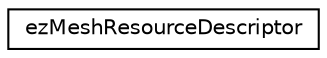 digraph "Graphical Class Hierarchy"
{
 // LATEX_PDF_SIZE
  edge [fontname="Helvetica",fontsize="10",labelfontname="Helvetica",labelfontsize="10"];
  node [fontname="Helvetica",fontsize="10",shape=record];
  rankdir="LR";
  Node0 [label="ezMeshResourceDescriptor",height=0.2,width=0.4,color="black", fillcolor="white", style="filled",URL="$d2/d6b/classez_mesh_resource_descriptor.htm",tooltip=" "];
}
